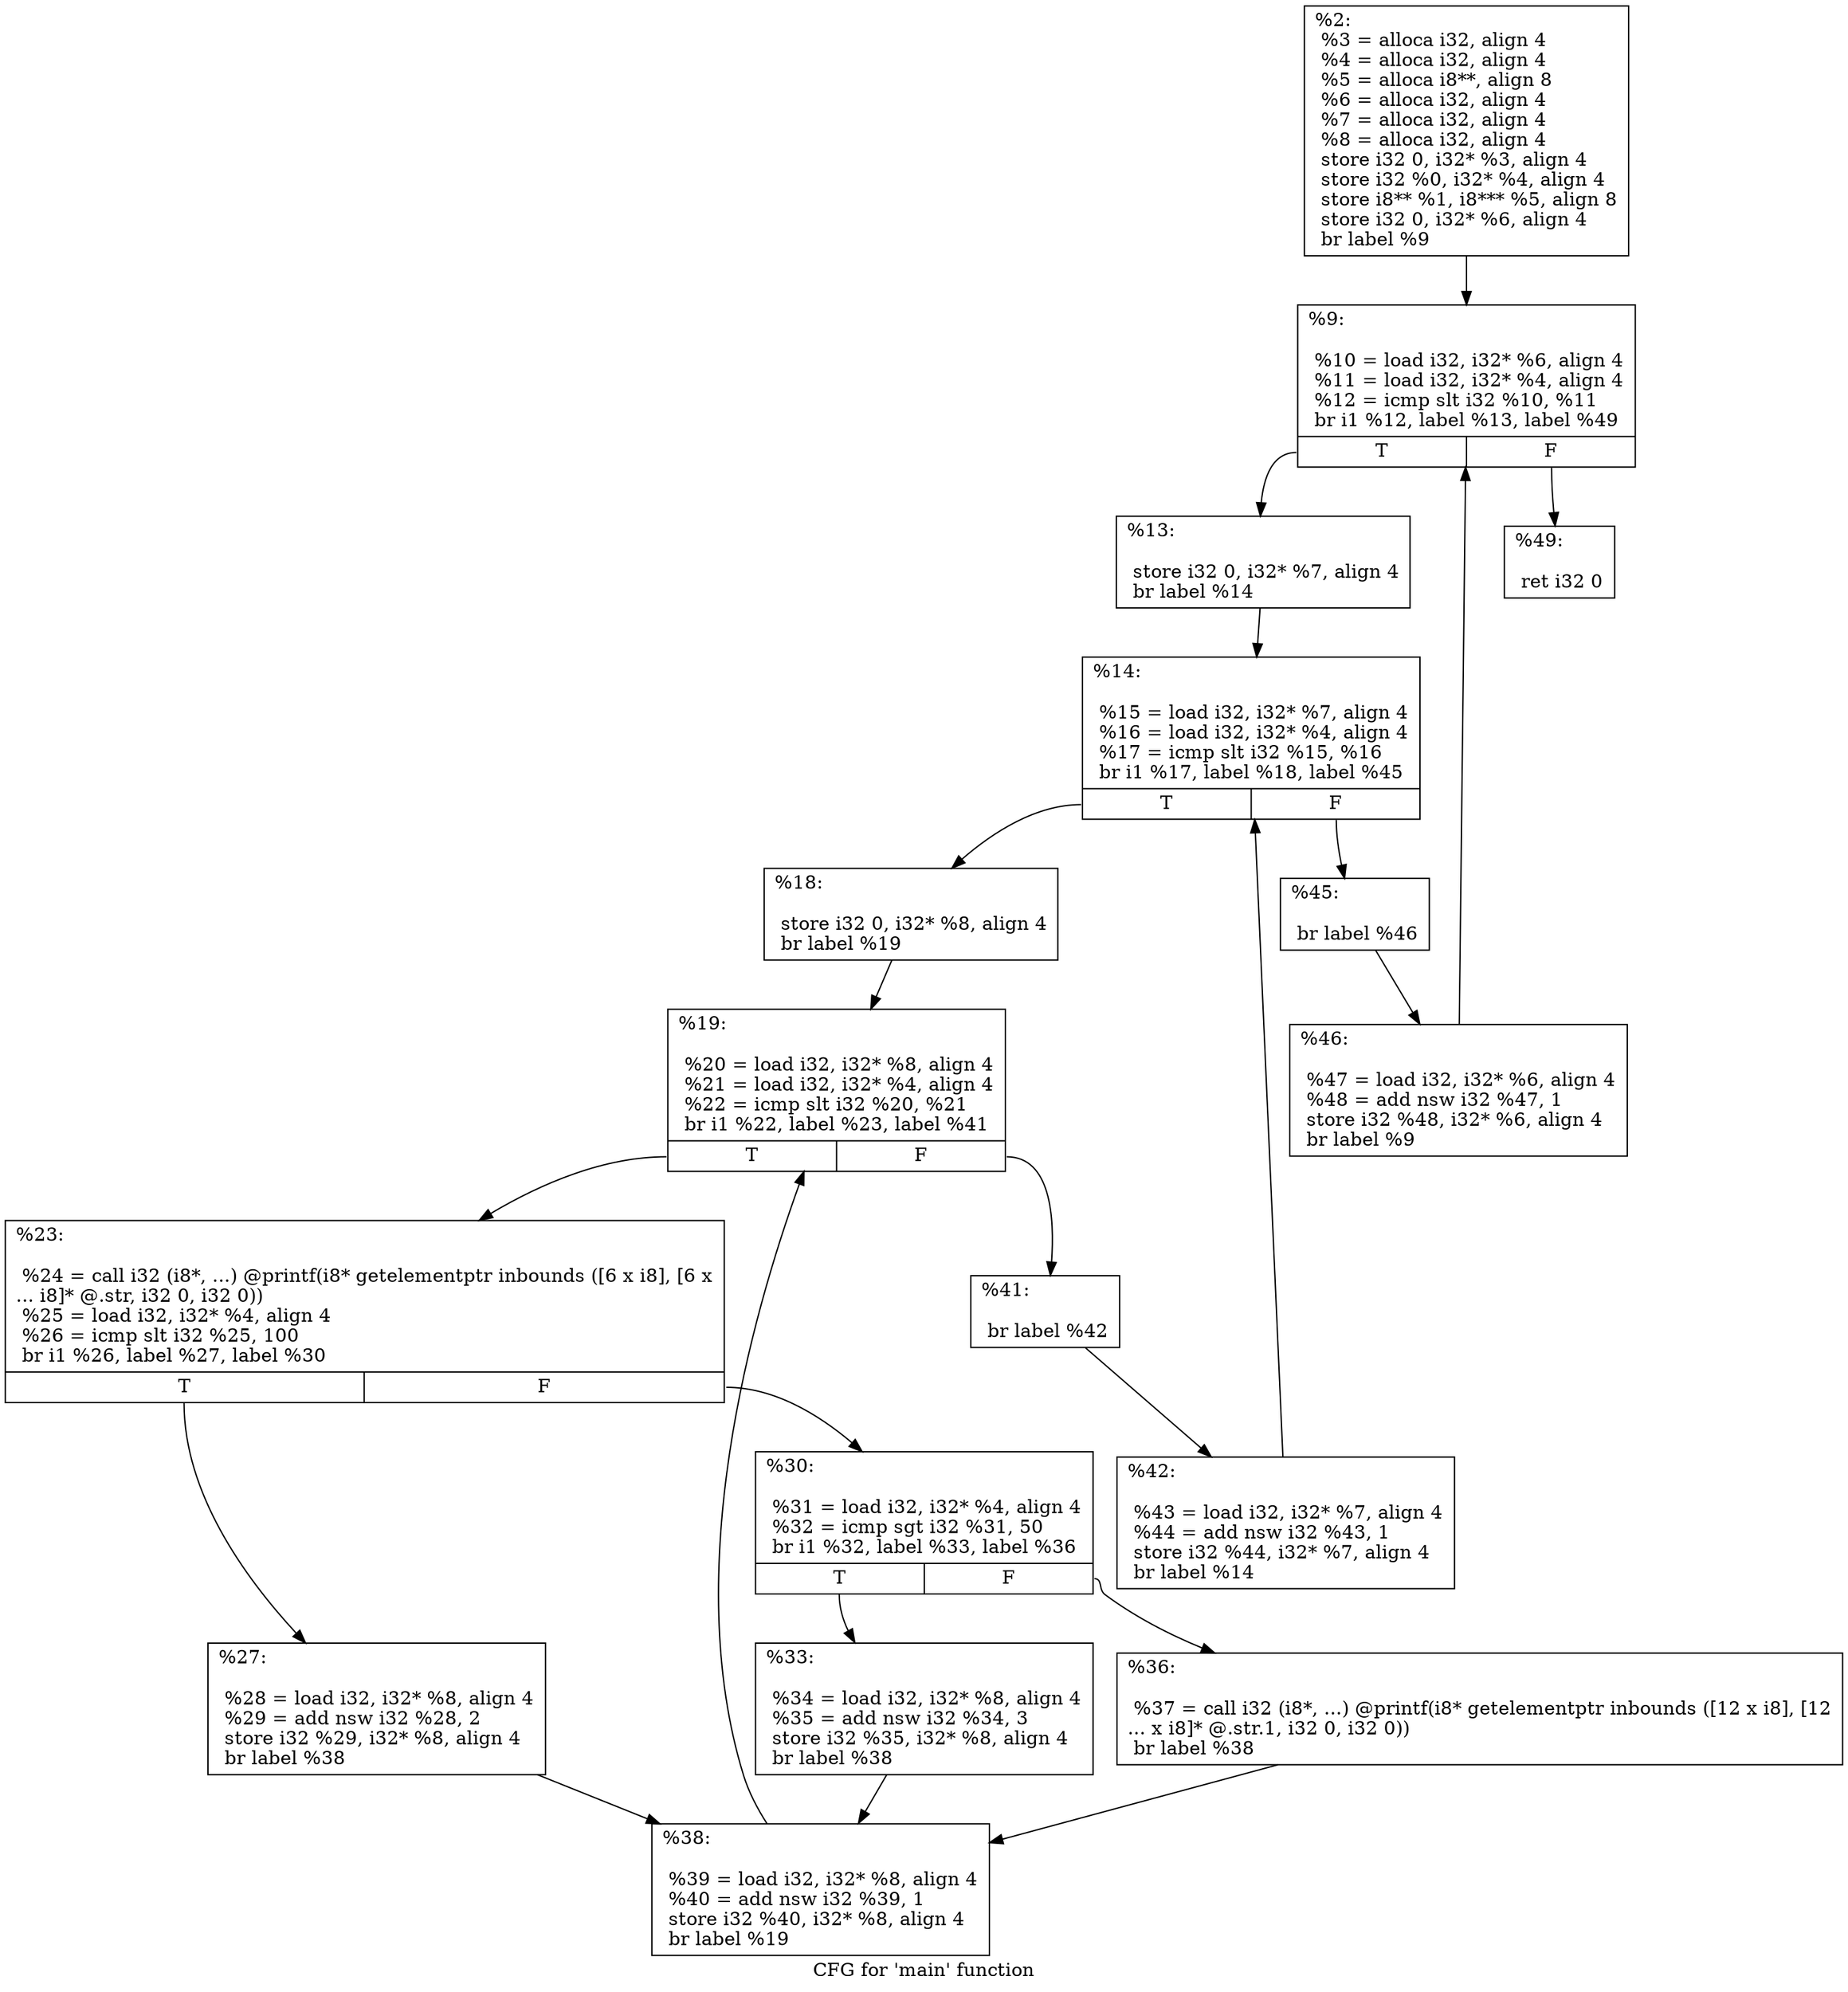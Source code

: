 digraph "CFG for 'main' function" {
	label="CFG for 'main' function";

	Node0x3d0a5b0 [shape=record,label="{%2:\l  %3 = alloca i32, align 4\l  %4 = alloca i32, align 4\l  %5 = alloca i8**, align 8\l  %6 = alloca i32, align 4\l  %7 = alloca i32, align 4\l  %8 = alloca i32, align 4\l  store i32 0, i32* %3, align 4\l  store i32 %0, i32* %4, align 4\l  store i8** %1, i8*** %5, align 8\l  store i32 0, i32* %6, align 4\l  br label %9\l}"];
	Node0x3d0a5b0 -> Node0x3d08150;
	Node0x3d08150 [shape=record,label="{%9:\l\l  %10 = load i32, i32* %6, align 4\l  %11 = load i32, i32* %4, align 4\l  %12 = icmp slt i32 %10, %11\l  br i1 %12, label %13, label %49\l|{<s0>T|<s1>F}}"];
	Node0x3d08150:s0 -> Node0x3d081a0;
	Node0x3d08150:s1 -> Node0x3d0a9e0;
	Node0x3d081a0 [shape=record,label="{%13:\l\l  store i32 0, i32* %7, align 4\l  br label %14\l}"];
	Node0x3d081a0 -> Node0x3d0a710;
	Node0x3d0a710 [shape=record,label="{%14:\l\l  %15 = load i32, i32* %7, align 4\l  %16 = load i32, i32* %4, align 4\l  %17 = icmp slt i32 %15, %16\l  br i1 %17, label %18, label %45\l|{<s0>T|<s1>F}}"];
	Node0x3d0a710:s0 -> Node0x3d0a760;
	Node0x3d0a710:s1 -> Node0x3d0a940;
	Node0x3d0a760 [shape=record,label="{%18:\l\l  store i32 0, i32* %8, align 4\l  br label %19\l}"];
	Node0x3d0a760 -> Node0x3d0a7b0;
	Node0x3d0a7b0 [shape=record,label="{%19:\l\l  %20 = load i32, i32* %8, align 4\l  %21 = load i32, i32* %4, align 4\l  %22 = icmp slt i32 %20, %21\l  br i1 %22, label %23, label %41\l|{<s0>T|<s1>F}}"];
	Node0x3d0a7b0:s0 -> Node0x3d25d20;
	Node0x3d0a7b0:s1 -> Node0x3d0a8a0;
	Node0x3d25d20 [shape=record,label="{%23:\l\l  %24 = call i32 (i8*, ...) @printf(i8* getelementptr inbounds ([6 x i8], [6 x\l... i8]* @.str, i32 0, i32 0))\l  %25 = load i32, i32* %4, align 4\l  %26 = icmp slt i32 %25, 100\l  br i1 %26, label %27, label %30\l|{<s0>T|<s1>F}}"];
	Node0x3d25d20:s0 -> Node0x3d25d70;
	Node0x3d25d20:s1 -> Node0x3d25dc0;
	Node0x3d25d70 [shape=record,label="{%27:\l\l  %28 = load i32, i32* %8, align 4\l  %29 = add nsw i32 %28, 2\l  store i32 %29, i32* %8, align 4\l  br label %38\l}"];
	Node0x3d25d70 -> Node0x3d25eb0;
	Node0x3d25dc0 [shape=record,label="{%30:\l\l  %31 = load i32, i32* %4, align 4\l  %32 = icmp sgt i32 %31, 50\l  br i1 %32, label %33, label %36\l|{<s0>T|<s1>F}}"];
	Node0x3d25dc0:s0 -> Node0x3d25e10;
	Node0x3d25dc0:s1 -> Node0x3d25e60;
	Node0x3d25e10 [shape=record,label="{%33:\l\l  %34 = load i32, i32* %8, align 4\l  %35 = add nsw i32 %34, 3\l  store i32 %35, i32* %8, align 4\l  br label %38\l}"];
	Node0x3d25e10 -> Node0x3d25eb0;
	Node0x3d25e60 [shape=record,label="{%36:\l\l  %37 = call i32 (i8*, ...) @printf(i8* getelementptr inbounds ([12 x i8], [12\l... x i8]* @.str.1, i32 0, i32 0))\l  br label %38\l}"];
	Node0x3d25e60 -> Node0x3d25eb0;
	Node0x3d25eb0 [shape=record,label="{%38:\l\l  %39 = load i32, i32* %8, align 4\l  %40 = add nsw i32 %39, 1\l  store i32 %40, i32* %8, align 4\l  br label %19\l}"];
	Node0x3d25eb0 -> Node0x3d0a7b0;
	Node0x3d0a8a0 [shape=record,label="{%41:\l\l  br label %42\l}"];
	Node0x3d0a8a0 -> Node0x3d0a8f0;
	Node0x3d0a8f0 [shape=record,label="{%42:\l\l  %43 = load i32, i32* %7, align 4\l  %44 = add nsw i32 %43, 1\l  store i32 %44, i32* %7, align 4\l  br label %14\l}"];
	Node0x3d0a8f0 -> Node0x3d0a710;
	Node0x3d0a940 [shape=record,label="{%45:\l\l  br label %46\l}"];
	Node0x3d0a940 -> Node0x3d0a990;
	Node0x3d0a990 [shape=record,label="{%46:\l\l  %47 = load i32, i32* %6, align 4\l  %48 = add nsw i32 %47, 1\l  store i32 %48, i32* %6, align 4\l  br label %9\l}"];
	Node0x3d0a990 -> Node0x3d08150;
	Node0x3d0a9e0 [shape=record,label="{%49:\l\l  ret i32 0\l}"];
}
